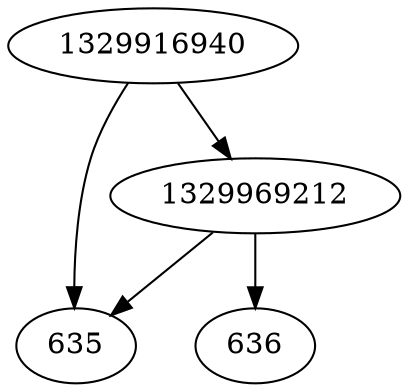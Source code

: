 strict digraph  {
635;
636;
1329916940;
1329969212;
1329916940 -> 1329969212;
1329916940 -> 635;
1329969212 -> 636;
1329969212 -> 635;
}
